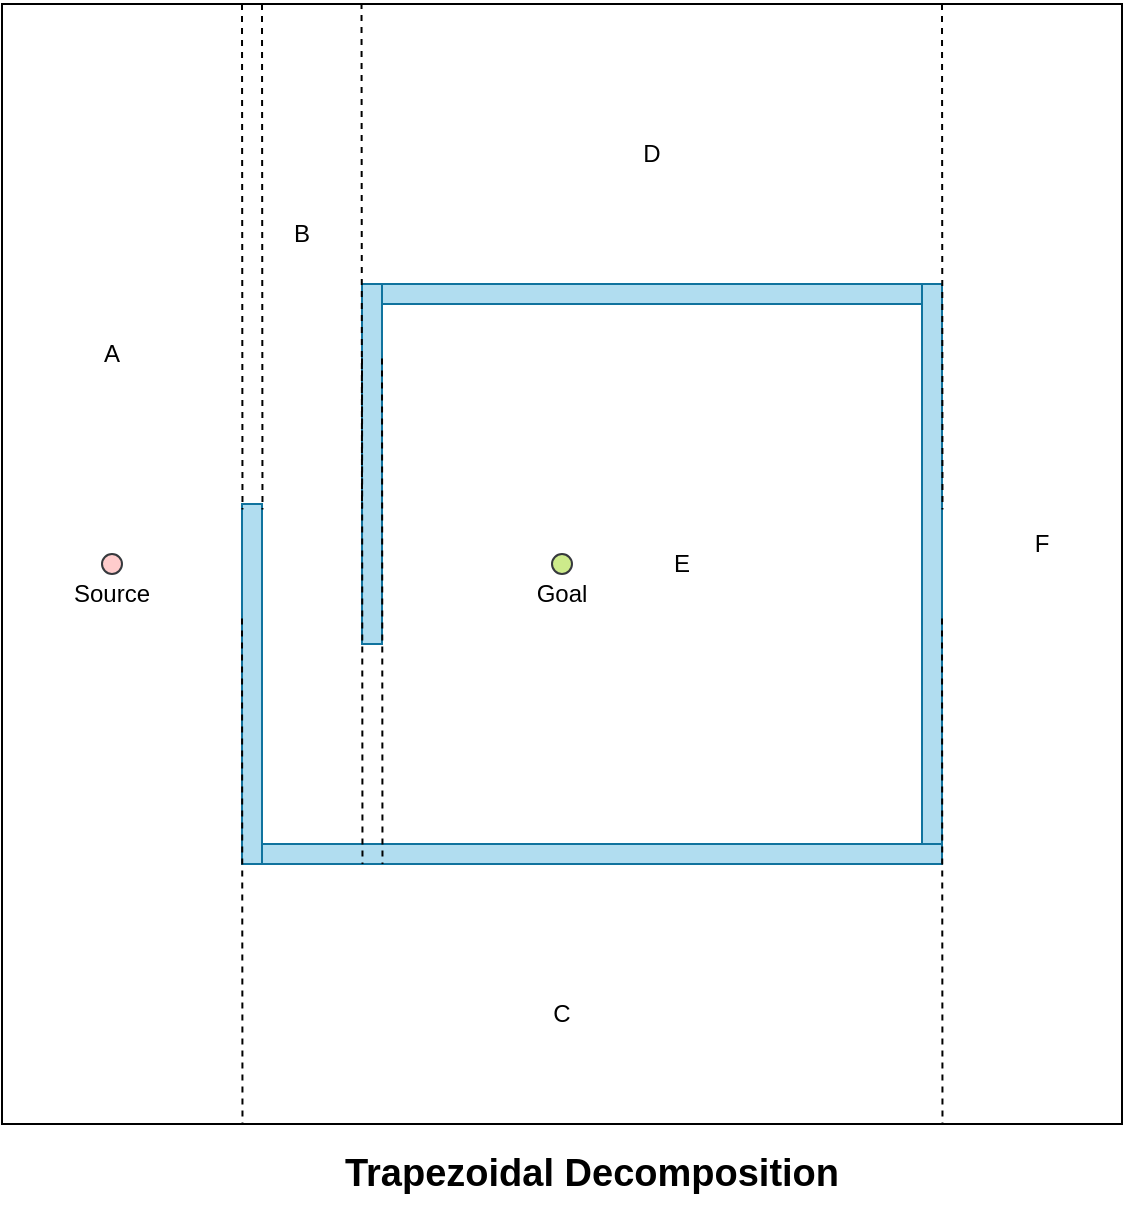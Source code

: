 <mxfile>
    <diagram id="aAAm_IRrsvF_Wlhlxwoo" name="Page-1">
        <mxGraphModel dx="854" dy="787" grid="1" gridSize="10" guides="1" tooltips="1" connect="1" arrows="1" fold="1" page="1" pageScale="1" pageWidth="1169" pageHeight="1654" math="0" shadow="0">
            <root>
                <mxCell id="0"/>
                <mxCell id="1" parent="0"/>
                <mxCell id="6" value="" style="whiteSpace=wrap;html=1;aspect=fixed;rounded=0;shadow=0;glass=0;labelBackgroundColor=none;labelBorderColor=none;gradientColor=none;" vertex="1" parent="1">
                    <mxGeometry x="240" y="160" width="560" height="560" as="geometry"/>
                </mxCell>
                <mxCell id="9" value="" style="rounded=0;whiteSpace=wrap;html=1;shadow=0;glass=0;labelBackgroundColor=none;labelBorderColor=none;fillColor=#b1ddf0;strokeColor=#10739e;" vertex="1" parent="1">
                    <mxGeometry x="420" y="300" width="290" height="10" as="geometry"/>
                </mxCell>
                <mxCell id="10" value="" style="rounded=0;whiteSpace=wrap;html=1;shadow=0;glass=0;labelBackgroundColor=none;labelBorderColor=none;rotation=90;fillColor=#b1ddf0;strokeColor=#10739e;" vertex="1" parent="1">
                    <mxGeometry x="560" y="440" width="290" height="10" as="geometry"/>
                </mxCell>
                <mxCell id="11" value="" style="rounded=0;whiteSpace=wrap;html=1;shadow=0;glass=0;labelBackgroundColor=none;labelBorderColor=none;fillColor=#b1ddf0;strokeColor=#10739e;" vertex="1" parent="1">
                    <mxGeometry x="360" y="580" width="350" height="10" as="geometry"/>
                </mxCell>
                <mxCell id="12" value="" style="rounded=0;whiteSpace=wrap;html=1;shadow=0;glass=0;labelBackgroundColor=none;labelBorderColor=none;rotation=90;fillColor=#b1ddf0;strokeColor=#10739e;" vertex="1" parent="1">
                    <mxGeometry x="335" y="385" width="180" height="10" as="geometry"/>
                </mxCell>
                <mxCell id="13" value="" style="rounded=0;whiteSpace=wrap;html=1;shadow=0;glass=0;labelBackgroundColor=none;labelBorderColor=none;rotation=90;fillColor=#b1ddf0;strokeColor=#10739e;" vertex="1" parent="1">
                    <mxGeometry x="275" y="495" width="180" height="10" as="geometry"/>
                </mxCell>
                <mxCell id="14" value="" style="ellipse;whiteSpace=wrap;html=1;aspect=fixed;rounded=0;shadow=0;glass=0;labelBackgroundColor=none;labelBorderColor=none;fillColor=#cdeb8b;strokeColor=#36393d;" vertex="1" parent="1">
                    <mxGeometry x="515" y="435" width="10" height="10" as="geometry"/>
                </mxCell>
                <mxCell id="15" value="" style="ellipse;whiteSpace=wrap;html=1;aspect=fixed;rounded=0;shadow=0;glass=0;labelBackgroundColor=none;labelBorderColor=none;fillColor=#ffcccc;strokeColor=#36393d;" vertex="1" parent="1">
                    <mxGeometry x="290" y="435" width="10" height="10" as="geometry"/>
                </mxCell>
                <mxCell id="19" value="" style="endArrow=none;dashed=1;html=1;shadow=0;sketch=0;entryX=0;entryY=1;entryDx=0;entryDy=0;exitX=0.321;exitY=-0.001;exitDx=0;exitDy=0;exitPerimeter=0;" edge="1" parent="1" source="6">
                    <mxGeometry width="50" height="50" relative="1" as="geometry">
                        <mxPoint x="422.08" y="160" as="sourcePoint"/>
                        <mxPoint x="420" y="412.24" as="targetPoint"/>
                    </mxGeometry>
                </mxCell>
                <mxCell id="20" value="" style="endArrow=none;dashed=1;html=1;shadow=0;sketch=0;entryX=0;entryY=1;entryDx=0;entryDy=0;exitX=0.321;exitY=-0.001;exitDx=0;exitDy=0;exitPerimeter=0;" edge="1" parent="1">
                    <mxGeometry width="50" height="50" relative="1" as="geometry">
                        <mxPoint x="360" y="160.0" as="sourcePoint"/>
                        <mxPoint x="360.24" y="412.8" as="targetPoint"/>
                    </mxGeometry>
                </mxCell>
                <mxCell id="21" value="" style="endArrow=none;dashed=1;html=1;shadow=0;sketch=0;entryX=0;entryY=1;entryDx=0;entryDy=0;exitX=0.321;exitY=-0.001;exitDx=0;exitDy=0;exitPerimeter=0;" edge="1" parent="1">
                    <mxGeometry width="50" height="50" relative="1" as="geometry">
                        <mxPoint x="370" y="160" as="sourcePoint"/>
                        <mxPoint x="370.24" y="412.8" as="targetPoint"/>
                    </mxGeometry>
                </mxCell>
                <mxCell id="22" value="" style="endArrow=none;dashed=1;html=1;shadow=0;sketch=0;entryX=0;entryY=1;entryDx=0;entryDy=0;exitX=0.321;exitY=-0.001;exitDx=0;exitDy=0;exitPerimeter=0;" edge="1" parent="1">
                    <mxGeometry width="50" height="50" relative="1" as="geometry">
                        <mxPoint x="360" y="467.2" as="sourcePoint"/>
                        <mxPoint x="360.24" y="720.0" as="targetPoint"/>
                    </mxGeometry>
                </mxCell>
                <mxCell id="23" value="" style="endArrow=none;dashed=1;html=1;shadow=0;sketch=0;entryX=0;entryY=1;entryDx=0;entryDy=0;exitX=0.321;exitY=-0.001;exitDx=0;exitDy=0;exitPerimeter=0;" edge="1" parent="1">
                    <mxGeometry width="50" height="50" relative="1" as="geometry">
                        <mxPoint x="710" y="160" as="sourcePoint"/>
                        <mxPoint x="710.24" y="412.8" as="targetPoint"/>
                    </mxGeometry>
                </mxCell>
                <mxCell id="24" value="" style="endArrow=none;dashed=1;html=1;shadow=0;sketch=0;entryX=0;entryY=1;entryDx=0;entryDy=0;exitX=0.321;exitY=-0.001;exitDx=0;exitDy=0;exitPerimeter=0;" edge="1" parent="1">
                    <mxGeometry width="50" height="50" relative="1" as="geometry">
                        <mxPoint x="710" y="467.2" as="sourcePoint"/>
                        <mxPoint x="710.24" y="720.0" as="targetPoint"/>
                    </mxGeometry>
                </mxCell>
                <mxCell id="25" value="" style="endArrow=none;dashed=1;html=1;shadow=0;sketch=0;entryX=0;entryY=1;entryDx=0;entryDy=0;exitX=0.321;exitY=-0.001;exitDx=0;exitDy=0;exitPerimeter=0;" edge="1" parent="1">
                    <mxGeometry width="50" height="50" relative="1" as="geometry">
                        <mxPoint x="420" y="337.2" as="sourcePoint"/>
                        <mxPoint x="420.24" y="590.0" as="targetPoint"/>
                    </mxGeometry>
                </mxCell>
                <mxCell id="26" value="" style="endArrow=none;dashed=1;html=1;shadow=0;sketch=0;entryX=0;entryY=1;entryDx=0;entryDy=0;exitX=0.321;exitY=-0.001;exitDx=0;exitDy=0;exitPerimeter=0;" edge="1" parent="1">
                    <mxGeometry width="50" height="50" relative="1" as="geometry">
                        <mxPoint x="430" y="337.2" as="sourcePoint"/>
                        <mxPoint x="430.24" y="590.0" as="targetPoint"/>
                    </mxGeometry>
                </mxCell>
                <mxCell id="27" value="A" style="text;html=1;strokeColor=none;fillColor=none;align=center;verticalAlign=middle;whiteSpace=wrap;rounded=0;shadow=0;glass=0;labelBackgroundColor=none;labelBorderColor=none;" vertex="1" parent="1">
                    <mxGeometry x="265" y="320" width="60" height="30" as="geometry"/>
                </mxCell>
                <mxCell id="29" value="B" style="text;html=1;strokeColor=none;fillColor=none;align=center;verticalAlign=middle;whiteSpace=wrap;rounded=0;shadow=0;glass=0;labelBackgroundColor=none;labelBorderColor=none;" vertex="1" parent="1">
                    <mxGeometry x="360" y="260" width="60" height="30" as="geometry"/>
                </mxCell>
                <mxCell id="30" value="C" style="text;html=1;strokeColor=none;fillColor=none;align=center;verticalAlign=middle;whiteSpace=wrap;rounded=0;shadow=0;glass=0;labelBackgroundColor=none;labelBorderColor=none;" vertex="1" parent="1">
                    <mxGeometry x="490" y="650" width="60" height="30" as="geometry"/>
                </mxCell>
                <mxCell id="31" value="D" style="text;html=1;strokeColor=none;fillColor=none;align=center;verticalAlign=middle;whiteSpace=wrap;rounded=0;shadow=0;glass=0;labelBackgroundColor=none;labelBorderColor=none;" vertex="1" parent="1">
                    <mxGeometry x="535" y="220" width="60" height="30" as="geometry"/>
                </mxCell>
                <mxCell id="32" value="E" style="text;html=1;strokeColor=none;fillColor=none;align=center;verticalAlign=middle;whiteSpace=wrap;rounded=0;shadow=0;glass=0;labelBackgroundColor=none;labelBorderColor=none;" vertex="1" parent="1">
                    <mxGeometry x="550" y="425" width="60" height="30" as="geometry"/>
                </mxCell>
                <mxCell id="33" value="F" style="text;html=1;strokeColor=none;fillColor=none;align=center;verticalAlign=middle;whiteSpace=wrap;rounded=0;shadow=0;glass=0;labelBackgroundColor=none;labelBorderColor=none;" vertex="1" parent="1">
                    <mxGeometry x="730" y="415" width="60" height="30" as="geometry"/>
                </mxCell>
                <mxCell id="34" value="Source" style="text;html=1;strokeColor=none;fillColor=none;align=center;verticalAlign=middle;whiteSpace=wrap;rounded=0;shadow=0;glass=0;labelBackgroundColor=none;labelBorderColor=none;" vertex="1" parent="1">
                    <mxGeometry x="265" y="440" width="60" height="30" as="geometry"/>
                </mxCell>
                <mxCell id="35" value="Goal" style="text;html=1;strokeColor=none;fillColor=none;align=center;verticalAlign=middle;whiteSpace=wrap;rounded=0;shadow=0;glass=0;labelBackgroundColor=none;labelBorderColor=none;" vertex="1" parent="1">
                    <mxGeometry x="490" y="440" width="60" height="30" as="geometry"/>
                </mxCell>
                <mxCell id="36" value="&lt;b&gt;&lt;font style=&quot;font-size: 19px&quot;&gt;Trapezoidal Decomposition&lt;/font&gt;&lt;/b&gt;" style="text;html=1;strokeColor=none;fillColor=none;align=center;verticalAlign=middle;whiteSpace=wrap;rounded=0;shadow=0;glass=0;labelBackgroundColor=none;labelBorderColor=none;" vertex="1" parent="1">
                    <mxGeometry x="410" y="730" width="250" height="30" as="geometry"/>
                </mxCell>
            </root>
        </mxGraphModel>
    </diagram>
</mxfile>